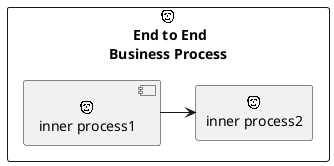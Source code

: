 @startuml

sprite $businessProcess [16x16/16] {
0000000000000000
000FFFFFFFFF0000
00FF0000000FF000
00F000000000FF00
0FF00FF0FFF00F00
0FF0FF0000F00F00
0FF0000F00000F00
00F0000F00000F00
00F0000000000F00
00F00F000F000F00
00FF0FFFFF00F000
000FF0000000F000
0000FF0000FF0000
000000FFFFF00000
0000000000000000
0000000000000000
}

rectangle " End to End\nBusiness Process" <<$businessProcess>> {
    component "inner process1" <<$businessProcess>>
    rectangle "inner process2" <<$businessProcess>>
    "inner process1" -> "inner process2"
}

@enduml